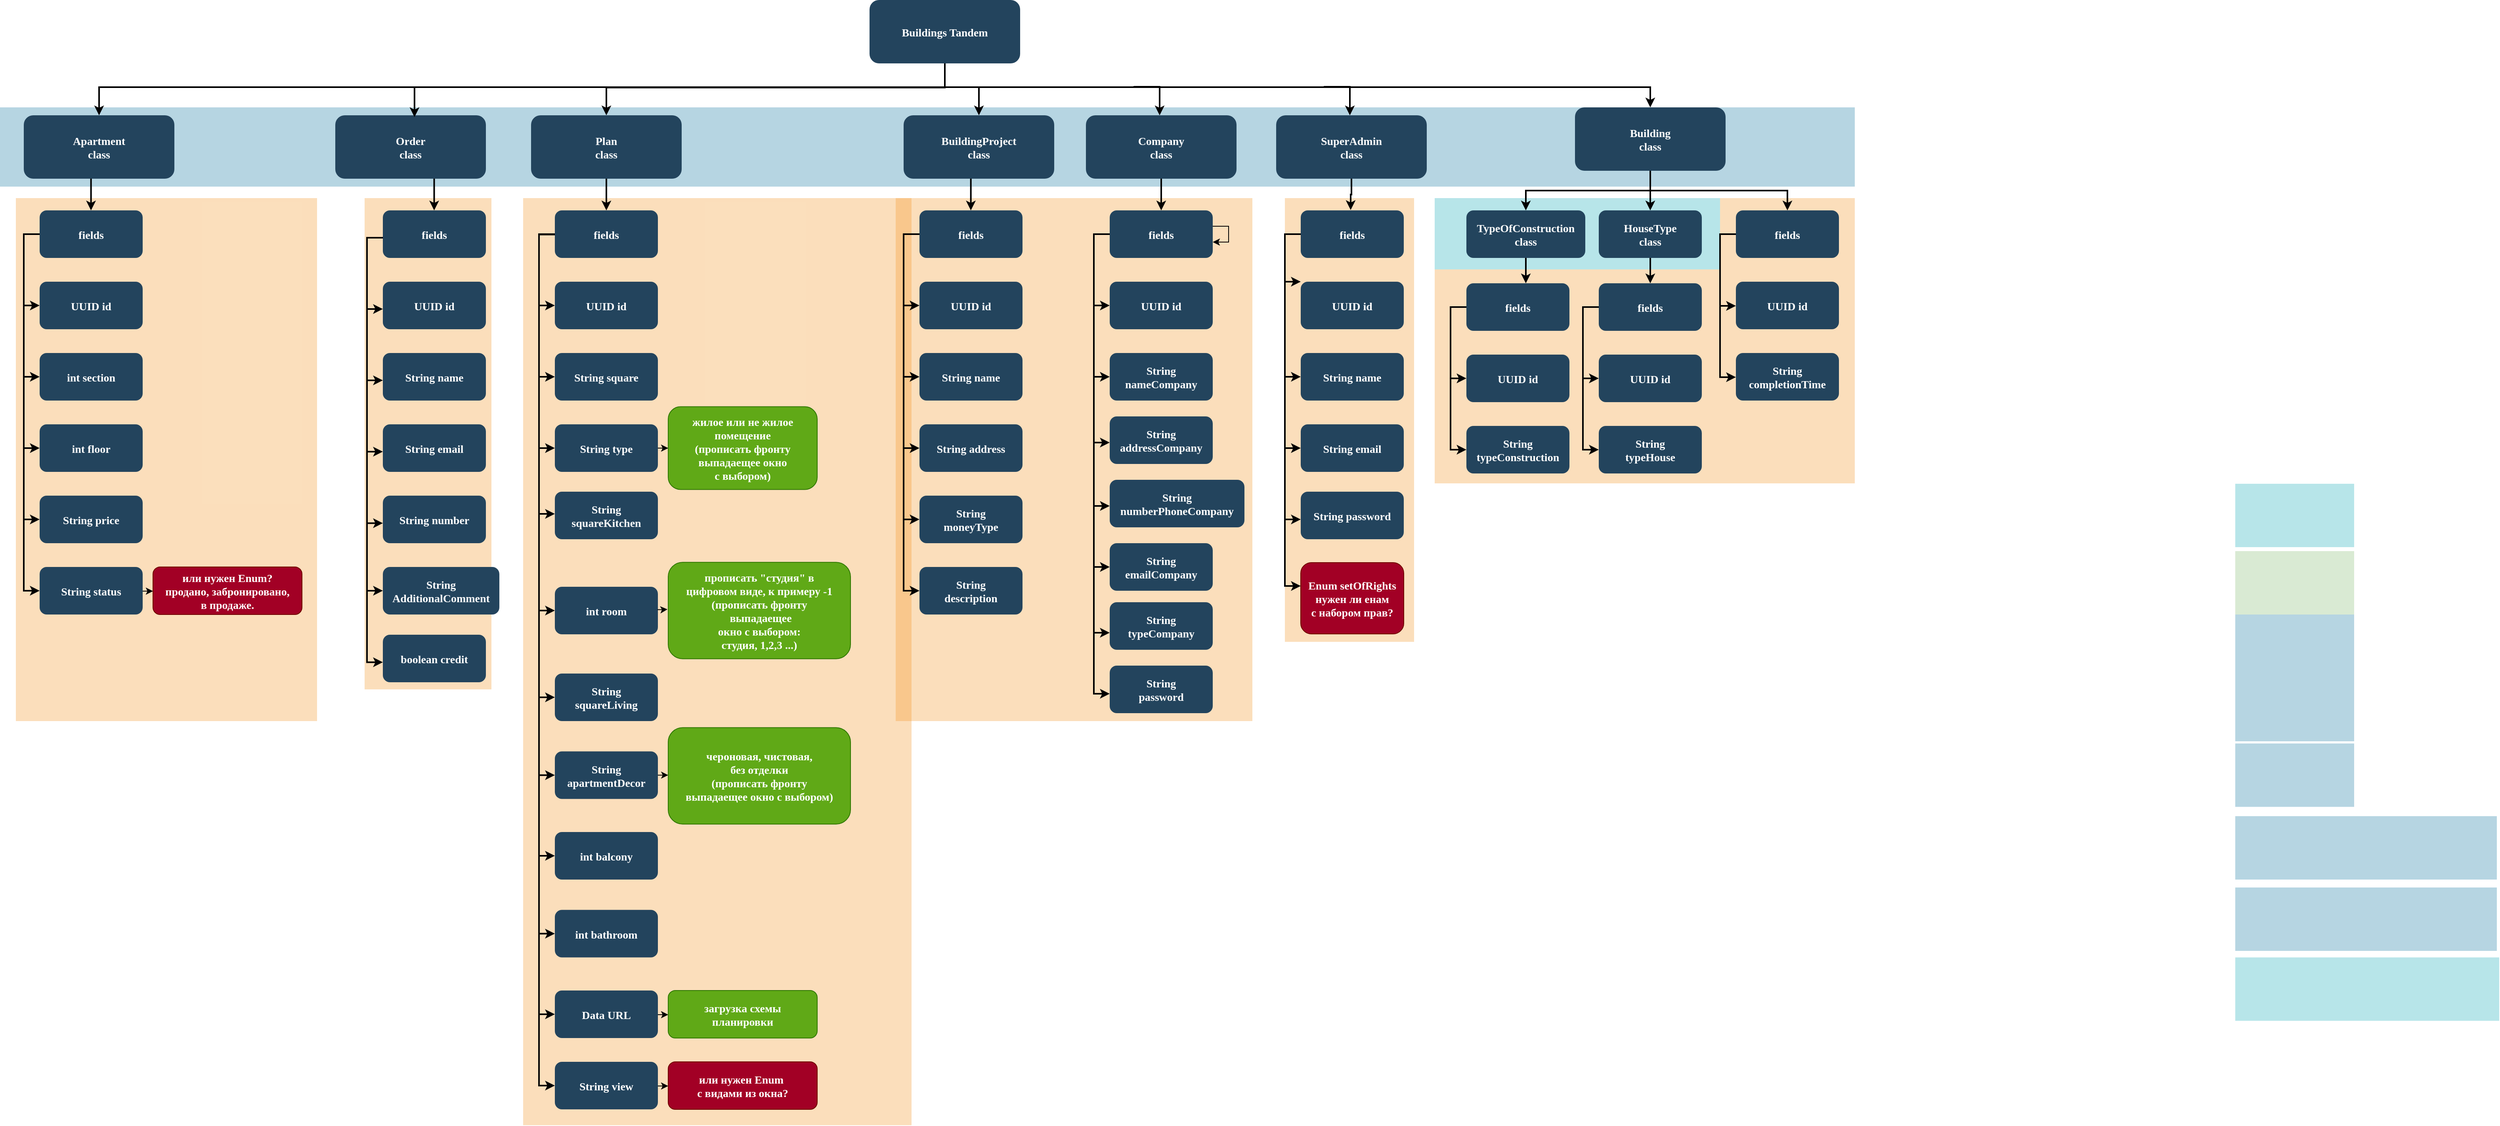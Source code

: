 <mxfile version="20.5.3" type="embed"><diagram name="Page-1" id="2c0d36ab-eaac-3732-788b-9136903baeff"><mxGraphModel dx="1760" dy="1171" grid="1" gridSize="10" guides="1" tooltips="1" connect="1" arrows="1" fold="1" page="0" pageScale="1.5" pageWidth="1169" pageHeight="827" background="none" math="0" shadow="0"><root><mxCell id="0"/><mxCell id="1" parent="0"/><mxCell id="NunpnJ9l62--Nl-iWXcG-184" value="" style="fillColor=#F2931E;strokeColor=none;opacity=30;" parent="1" vertex="1"><mxGeometry x="790" y="440" width="450" height="660" as="geometry"/></mxCell><mxCell id="NunpnJ9l62--Nl-iWXcG-167" value="" style="fillColor=#F2931E;strokeColor=none;opacity=30;" parent="1" vertex="1"><mxGeometry x="1470" y="530" width="530" height="270" as="geometry"/></mxCell><mxCell id="NunpnJ9l62--Nl-iWXcG-151" value="" style="fillColor=#F2931E;strokeColor=none;opacity=30;" parent="1" vertex="1"><mxGeometry x="1830" y="440" width="170" height="90" as="geometry"/></mxCell><mxCell id="NunpnJ9l62--Nl-iWXcG-141" value="" style="fillColor=#F2931E;strokeColor=none;opacity=30;" parent="1" vertex="1"><mxGeometry x="1281" y="440" width="163" height="560" as="geometry"/></mxCell><mxCell id="122" value="" style="fillColor=#10739E;strokeColor=none;opacity=30;" parent="1" vertex="1"><mxGeometry x="-340" y="325.5" width="2340" height="100" as="geometry"/></mxCell><mxCell id="121" value="" style="fillColor=#F2931E;strokeColor=none;opacity=30;" parent="1" vertex="1"><mxGeometry x="320" y="440" width="490" height="1170" as="geometry"/></mxCell><mxCell id="118" value="" style="fillColor=#F2931E;strokeColor=none;opacity=30;" parent="1" vertex="1"><mxGeometry x="120" y="440" width="160" height="620" as="geometry"/></mxCell><mxCell id="116" value="" style="fillColor=#10739E;strokeColor=none;opacity=30;" parent="1" vertex="1"><mxGeometry x="2480" y="965.5" width="150" height="80" as="geometry"/></mxCell><mxCell id="115" value="" style="fillColor=#10739E;strokeColor=none;opacity=30;" parent="1" vertex="1"><mxGeometry x="2480" y="1220" width="330" height="80" as="geometry"/></mxCell><mxCell id="114" value="" style="fillColor=#10739E;strokeColor=none;opacity=30;" parent="1" vertex="1"><mxGeometry x="2480" y="1045.5" width="150" height="80" as="geometry"/></mxCell><mxCell id="113" value="" style="fillColor=#10739E;strokeColor=none;opacity=30;" parent="1" vertex="1"><mxGeometry x="2480" y="1310" width="330.0" height="80" as="geometry"/></mxCell><mxCell id="112" value="" style="fillColor=#10739E;strokeColor=none;opacity=30;" parent="1" vertex="1"><mxGeometry x="2480" y="1128.25" width="150" height="80" as="geometry"/></mxCell><mxCell id="111" value="" style="fillColor=#D9EAD3;strokeColor=none" parent="1" vertex="1"><mxGeometry x="2480" y="885.5" width="150" height="80" as="geometry"/></mxCell><mxCell id="110" value="" style="fillColor=#12AAB5;strokeColor=none;opacity=30;" parent="1" vertex="1"><mxGeometry x="1470" y="440" width="360" height="90" as="geometry"/></mxCell><mxCell id="109" value="" style="fillColor=#12AAB5;strokeColor=none;opacity=30;" parent="1" vertex="1"><mxGeometry x="2480" y="1398.25" width="333" height="80" as="geometry"/></mxCell><mxCell id="108" value="" style="fillColor=#12AAB5;strokeColor=none;opacity=30;" parent="1" vertex="1"><mxGeometry x="2480" y="800.5" width="150" height="80" as="geometry"/></mxCell><mxCell id="4" value="SuperAdmin&#10;class" style="rounded=1;fillColor=#23445D;gradientColor=none;strokeColor=none;fontColor=#FFFFFF;fontStyle=1;fontFamily=Tahoma;fontSize=14" parent="1" vertex="1"><mxGeometry x="1270.0" y="335.5" width="190" height="80" as="geometry"/></mxCell><mxCell id="9" value="" style="edgeStyle=elbowEdgeStyle;elbow=vertical;strokeWidth=2;rounded=0;entryX=0.5;entryY=0;entryDx=0;entryDy=0;" parent="1" target="NunpnJ9l62--Nl-iWXcG-130" edge="1"><mxGeometry x="337" y="215.5" width="100" height="100" as="geometry"><mxPoint x="852" y="261" as="sourcePoint"/><mxPoint x="1575" y="325.5" as="targetPoint"/><Array as="points"><mxPoint x="1140" y="300"/><mxPoint x="860" y="300"/><mxPoint x="1360" y="295.5"/></Array></mxGeometry></mxCell><mxCell id="10" value="Company&#10;class" style="rounded=1;fillColor=#23445D;gradientColor=none;strokeColor=none;fontColor=#FFFFFF;fontStyle=1;fontFamily=Tahoma;fontSize=14" parent="1" vertex="1"><mxGeometry x="1030" y="335.5" width="190" height="80" as="geometry"/></mxCell><mxCell id="12" value="Plan &#10;class" style="rounded=1;fillColor=#23445D;gradientColor=none;strokeColor=none;fontColor=#FFFFFF;fontStyle=1;fontFamily=Tahoma;fontSize=14" parent="1" vertex="1"><mxGeometry x="330.0" y="335.5" width="190" height="80" as="geometry"/></mxCell><mxCell id="13" value="Apartment&#10;class" style="rounded=1;fillColor=#23445D;gradientColor=none;strokeColor=none;fontColor=#FFFFFF;fontStyle=1;fontFamily=Tahoma;fontSize=14" parent="1" vertex="1"><mxGeometry x="-310" y="335.5" width="190" height="80" as="geometry"/></mxCell><mxCell id="16" value="fields" style="rounded=1;fillColor=#23445D;gradientColor=none;strokeColor=none;fontColor=#FFFFFF;fontStyle=1;fontFamily=Tahoma;fontSize=14" parent="1" vertex="1"><mxGeometry x="143" y="455.5" width="130" height="60" as="geometry"/></mxCell><mxCell id="17" value="UUID id" style="rounded=1;fillColor=#23445D;gradientColor=none;strokeColor=none;fontColor=#FFFFFF;fontStyle=1;fontFamily=Tahoma;fontSize=14" parent="1" vertex="1"><mxGeometry x="143" y="545.5" width="130" height="60" as="geometry"/></mxCell><mxCell id="18" value="String name" style="rounded=1;fillColor=#23445D;gradientColor=none;strokeColor=none;fontColor=#FFFFFF;fontStyle=1;fontFamily=Tahoma;fontSize=14" parent="1" vertex="1"><mxGeometry x="143" y="635.5" width="130" height="60" as="geometry"/></mxCell><mxCell id="19" value="String email" style="rounded=1;fillColor=#23445D;gradientColor=none;strokeColor=none;fontColor=#FFFFFF;fontStyle=1;fontFamily=Tahoma;fontSize=14" parent="1" vertex="1"><mxGeometry x="143" y="725.5" width="130" height="60" as="geometry"/></mxCell><mxCell id="20" value="String number" style="rounded=1;fillColor=#23445D;gradientColor=none;strokeColor=none;fontColor=#FFFFFF;fontStyle=1;fontFamily=Tahoma;fontSize=14" parent="1" vertex="1"><mxGeometry x="143" y="815.5" width="130" height="60" as="geometry"/></mxCell><mxCell id="23" value="String &#10;AdditionalComment" style="rounded=1;fillColor=#23445D;gradientColor=none;strokeColor=none;fontColor=#FFFFFF;fontStyle=1;fontFamily=Tahoma;fontSize=14" parent="1" vertex="1"><mxGeometry x="143" y="905.5" width="147" height="60" as="geometry"/></mxCell><mxCell id="25" value="fields" style="rounded=1;fillColor=#23445D;gradientColor=none;strokeColor=none;fontColor=#FFFFFF;fontStyle=1;fontFamily=Tahoma;fontSize=14" parent="1" vertex="1"><mxGeometry x="360" y="455.5" width="130" height="60" as="geometry"/></mxCell><mxCell id="26" value="UUID id" style="rounded=1;fillColor=#23445D;gradientColor=none;strokeColor=none;fontColor=#FFFFFF;fontStyle=1;fontFamily=Tahoma;fontSize=14" parent="1" vertex="1"><mxGeometry x="360" y="545.5" width="130" height="60" as="geometry"/></mxCell><mxCell id="27" value="String square" style="rounded=1;fillColor=#23445D;gradientColor=none;strokeColor=none;fontColor=#FFFFFF;fontStyle=1;fontFamily=Tahoma;fontSize=14" parent="1" vertex="1"><mxGeometry x="360" y="635.5" width="130" height="60" as="geometry"/></mxCell><mxCell id="NunpnJ9l62--Nl-iWXcG-189" value="" style="edgeStyle=orthogonalEdgeStyle;rounded=0;orthogonalLoop=1;jettySize=auto;html=1;entryX=0;entryY=0.5;entryDx=0;entryDy=0;" parent="1" source="28" target="32" edge="1"><mxGeometry relative="1" as="geometry"/></mxCell><mxCell id="28" value="String type" style="rounded=1;fillColor=#23445D;gradientColor=none;strokeColor=none;fontColor=#FFFFFF;fontStyle=1;fontFamily=Tahoma;fontSize=14" parent="1" vertex="1"><mxGeometry x="360" y="725.5" width="130" height="60" as="geometry"/></mxCell><mxCell id="32" value="жилое или не жилое &#10;помещение &#10;(прописать фронту &#10;выпадаещее окно &#10;с выбором)" style="rounded=1;fontStyle=1;fontFamily=Tahoma;fontSize=14;fillColor=#60a917;fontColor=#ffffff;strokeColor=#2D7600;" parent="1" vertex="1"><mxGeometry x="503" y="703.25" width="188" height="104.5" as="geometry"/></mxCell><mxCell id="33" value="fields" style="rounded=1;fillColor=#23445D;gradientColor=none;strokeColor=none;fontColor=#FFFFFF;fontStyle=1;fontFamily=Tahoma;fontSize=14" parent="1" vertex="1"><mxGeometry x="820" y="455.5" width="130" height="60" as="geometry"/></mxCell><mxCell id="34" value="UUID id" style="rounded=1;fillColor=#23445D;gradientColor=none;strokeColor=none;fontColor=#FFFFFF;fontStyle=1;fontFamily=Tahoma;fontSize=14" parent="1" vertex="1"><mxGeometry x="820" y="545.5" width="130" height="60" as="geometry"/></mxCell><mxCell id="35" value="String name" style="rounded=1;fillColor=#23445D;gradientColor=none;strokeColor=none;fontColor=#FFFFFF;fontStyle=1;fontFamily=Tahoma;fontSize=14" parent="1" vertex="1"><mxGeometry x="820" y="635.5" width="130" height="60" as="geometry"/></mxCell><mxCell id="36" value="String address" style="rounded=1;fillColor=#23445D;gradientColor=none;strokeColor=none;fontColor=#FFFFFF;fontStyle=1;fontFamily=Tahoma;fontSize=14" parent="1" vertex="1"><mxGeometry x="820" y="725.5" width="130" height="60" as="geometry"/></mxCell><mxCell id="37" value="String&#10;moneyType" style="rounded=1;fillColor=#23445D;gradientColor=none;strokeColor=none;fontColor=#FFFFFF;fontStyle=1;fontFamily=Tahoma;fontSize=14" parent="1" vertex="1"><mxGeometry x="820" y="815.5" width="130" height="60" as="geometry"/></mxCell><mxCell id="38" value="String &#10;description" style="rounded=1;fillColor=#23445D;gradientColor=none;strokeColor=none;fontColor=#FFFFFF;fontStyle=1;fontFamily=Tahoma;fontSize=14" parent="1" vertex="1"><mxGeometry x="820" y="905.5" width="130" height="60" as="geometry"/></mxCell><mxCell id="41" value="fields" style="rounded=1;fillColor=#23445D;gradientColor=none;strokeColor=none;fontColor=#FFFFFF;fontStyle=1;fontFamily=Tahoma;fontSize=14" parent="1" vertex="1"><mxGeometry x="1060" y="455.5" width="130" height="60" as="geometry"/></mxCell><mxCell id="42" value="UUID id" style="rounded=1;fillColor=#23445D;gradientColor=none;strokeColor=none;fontColor=#FFFFFF;fontStyle=1;fontFamily=Tahoma;fontSize=14" parent="1" vertex="1"><mxGeometry x="1060" y="545.5" width="130" height="60" as="geometry"/></mxCell><mxCell id="43" value="String &#10;nameCompany" style="rounded=1;fillColor=#23445D;gradientColor=none;strokeColor=none;fontColor=#FFFFFF;fontStyle=1;fontFamily=Tahoma;fontSize=14" parent="1" vertex="1"><mxGeometry x="1060" y="635.5" width="130" height="60" as="geometry"/></mxCell><mxCell id="44" value="fields" style="rounded=1;fillColor=#23445D;gradientColor=none;strokeColor=none;fontColor=#FFFFFF;fontStyle=1;fontFamily=Tahoma;fontSize=14" parent="1" vertex="1"><mxGeometry x="1301" y="455.5" width="130" height="60" as="geometry"/></mxCell><mxCell id="45" value="UUID id" style="rounded=1;fillColor=#23445D;gradientColor=none;strokeColor=none;fontColor=#FFFFFF;fontStyle=1;fontFamily=Tahoma;fontSize=14" parent="1" vertex="1"><mxGeometry x="1301" y="545.5" width="130" height="60" as="geometry"/></mxCell><mxCell id="46" value="String name" style="rounded=1;fillColor=#23445D;gradientColor=none;strokeColor=none;fontColor=#FFFFFF;fontStyle=1;fontFamily=Tahoma;fontSize=14" parent="1" vertex="1"><mxGeometry x="1301" y="635.5" width="130" height="60" as="geometry"/></mxCell><mxCell id="47" value="String email" style="rounded=1;fillColor=#23445D;gradientColor=none;strokeColor=none;fontColor=#FFFFFF;fontStyle=1;fontFamily=Tahoma;fontSize=14" parent="1" vertex="1"><mxGeometry x="1301" y="725.5" width="130" height="60" as="geometry"/></mxCell><mxCell id="52" value="HouseType&#10;class" style="rounded=1;fillColor=#23445D;gradientColor=none;strokeColor=none;fontColor=#FFFFFF;fontStyle=1;fontFamily=Tahoma;fontSize=14" parent="1" vertex="1"><mxGeometry x="1677" y="455.5" width="130" height="60" as="geometry"/></mxCell><mxCell id="53" value="UUID id" style="rounded=1;fillColor=#23445D;gradientColor=none;strokeColor=none;fontColor=#FFFFFF;fontStyle=1;fontFamily=Tahoma;fontSize=14" parent="1" vertex="1"><mxGeometry x="1850" y="545.5" width="130" height="60" as="geometry"/></mxCell><mxCell id="54" value="String &#10;completionTime" style="rounded=1;fillColor=#23445D;gradientColor=none;strokeColor=none;fontColor=#FFFFFF;fontStyle=1;fontFamily=Tahoma;fontSize=14" parent="1" vertex="1"><mxGeometry x="1850" y="635.5" width="130" height="60" as="geometry"/></mxCell><mxCell id="59" value="" style="edgeStyle=elbowEdgeStyle;elbow=vertical;strokeWidth=2;rounded=0" parent="1" target="12" edge="1"><mxGeometry x="347" y="225.5" width="100" height="100" as="geometry"><mxPoint x="852" y="265.5" as="sourcePoint"/><mxPoint x="1467.0" y="345.5" as="targetPoint"/></mxGeometry></mxCell><mxCell id="61" value="" style="edgeStyle=elbowEdgeStyle;elbow=vertical;strokeWidth=2;rounded=0" parent="1" target="13" edge="1"><mxGeometry x="-23" y="135.5" width="100" height="100" as="geometry"><mxPoint x="852" y="265.5" as="sourcePoint"/><mxPoint x="77" y="135.5" as="targetPoint"/><Array as="points"><mxPoint x="850" y="300"/></Array></mxGeometry></mxCell><mxCell id="70" value="" style="edgeStyle=elbowEdgeStyle;elbow=horizontal;strokeWidth=2;rounded=0" parent="1" source="25" target="26" edge="1"><mxGeometry x="-23" y="135.5" width="100" height="100" as="geometry"><mxPoint x="-80" y="235.5" as="sourcePoint"/><mxPoint x="20" y="135.5" as="targetPoint"/><Array as="points"><mxPoint x="340" y="535.5"/></Array></mxGeometry></mxCell><mxCell id="71" value="" style="edgeStyle=elbowEdgeStyle;elbow=horizontal;strokeWidth=2;rounded=0" parent="1" source="25" target="27" edge="1"><mxGeometry x="-23" y="135.5" width="100" height="100" as="geometry"><mxPoint x="-80" y="235.5" as="sourcePoint"/><mxPoint x="20" y="135.5" as="targetPoint"/><Array as="points"><mxPoint x="340" y="575.5"/></Array></mxGeometry></mxCell><mxCell id="72" value="" style="edgeStyle=elbowEdgeStyle;elbow=horizontal;strokeWidth=2;rounded=0" parent="1" target="28" edge="1"><mxGeometry x="-23" y="135.5" width="100" height="100" as="geometry"><mxPoint x="360" y="486" as="sourcePoint"/><mxPoint x="20" y="135.5" as="targetPoint"/><Array as="points"><mxPoint x="340" y="615.5"/></Array></mxGeometry></mxCell><mxCell id="76" value="" style="edgeStyle=elbowEdgeStyle;elbow=horizontal;strokeWidth=2;rounded=0" parent="1" source="33" target="34" edge="1"><mxGeometry x="-23" y="135.5" width="100" height="100" as="geometry"><mxPoint x="30" y="235.5" as="sourcePoint"/><mxPoint x="130" y="135.5" as="targetPoint"/><Array as="points"><mxPoint x="800" y="535.5"/></Array></mxGeometry></mxCell><mxCell id="77" value="" style="edgeStyle=elbowEdgeStyle;elbow=horizontal;strokeWidth=2;rounded=0" parent="1" source="33" target="35" edge="1"><mxGeometry x="-23" y="135.5" width="100" height="100" as="geometry"><mxPoint x="30" y="235.5" as="sourcePoint"/><mxPoint x="130" y="135.5" as="targetPoint"/><Array as="points"><mxPoint x="800" y="575.5"/></Array></mxGeometry></mxCell><mxCell id="78" value="" style="edgeStyle=elbowEdgeStyle;elbow=horizontal;strokeWidth=2;rounded=0" parent="1" source="33" target="36" edge="1"><mxGeometry x="-23" y="135.5" width="100" height="100" as="geometry"><mxPoint x="30" y="235.5" as="sourcePoint"/><mxPoint x="130" y="135.5" as="targetPoint"/><Array as="points"><mxPoint x="800" y="625.5"/></Array></mxGeometry></mxCell><mxCell id="79" value="" style="edgeStyle=elbowEdgeStyle;elbow=horizontal;strokeWidth=2;rounded=0" parent="1" source="33" target="37" edge="1"><mxGeometry x="-23" y="135.5" width="100" height="100" as="geometry"><mxPoint x="30" y="235.5" as="sourcePoint"/><mxPoint x="130" y="135.5" as="targetPoint"/><Array as="points"><mxPoint x="800" y="665.5"/></Array></mxGeometry></mxCell><mxCell id="80" value="" style="edgeStyle=elbowEdgeStyle;elbow=horizontal;strokeWidth=2;rounded=0" parent="1" source="33" target="38" edge="1"><mxGeometry x="-23" y="135.5" width="100" height="100" as="geometry"><mxPoint x="30" y="235.5" as="sourcePoint"/><mxPoint x="130" y="135.5" as="targetPoint"/><Array as="points"><mxPoint x="800" y="705.5"/></Array></mxGeometry></mxCell><mxCell id="82" value="" style="edgeStyle=elbowEdgeStyle;elbow=horizontal;strokeWidth=2;rounded=0" parent="1" source="41" target="42" edge="1"><mxGeometry x="-23" y="135.5" width="100" height="100" as="geometry"><mxPoint x="60" y="235.5" as="sourcePoint"/><mxPoint x="160" y="135.5" as="targetPoint"/><Array as="points"><mxPoint x="1040" y="535.5"/></Array></mxGeometry></mxCell><mxCell id="83" value="" style="edgeStyle=elbowEdgeStyle;elbow=horizontal;strokeWidth=2;rounded=0" parent="1" source="41" target="43" edge="1"><mxGeometry x="-23" y="135.5" width="100" height="100" as="geometry"><mxPoint x="60" y="235.5" as="sourcePoint"/><mxPoint x="160" y="135.5" as="targetPoint"/><Array as="points"><mxPoint x="1040" y="585.5"/></Array></mxGeometry></mxCell><mxCell id="84" value="" style="edgeStyle=elbowEdgeStyle;elbow=horizontal;strokeWidth=2;rounded=0" parent="1" source="44" target="45" edge="1"><mxGeometry x="-23" y="135.5" width="100" height="100" as="geometry"><mxPoint x="61" y="235.5" as="sourcePoint"/><mxPoint x="161" y="135.5" as="targetPoint"/><Array as="points"><mxPoint x="1281" y="545.5"/></Array></mxGeometry></mxCell><mxCell id="85" value="" style="edgeStyle=elbowEdgeStyle;elbow=horizontal;strokeWidth=2;rounded=0" parent="1" source="44" target="46" edge="1"><mxGeometry x="-23" y="135.5" width="100" height="100" as="geometry"><mxPoint x="61" y="235.5" as="sourcePoint"/><mxPoint x="161" y="135.5" as="targetPoint"/><Array as="points"><mxPoint x="1281" y="575.5"/></Array></mxGeometry></mxCell><mxCell id="86" value="" style="edgeStyle=elbowEdgeStyle;elbow=horizontal;strokeWidth=2;rounded=0" parent="1" source="44" target="47" edge="1"><mxGeometry x="-23" y="135.5" width="100" height="100" as="geometry"><mxPoint x="61" y="235.5" as="sourcePoint"/><mxPoint x="161" y="135.5" as="targetPoint"/><Array as="points"><mxPoint x="1281" y="625.5"/></Array></mxGeometry></mxCell><mxCell id="90" value="" style="edgeStyle=elbowEdgeStyle;elbow=horizontal;strokeWidth=2;rounded=0" parent="1" edge="1"><mxGeometry x="-23" y="135.5" width="100" height="100" as="geometry"><mxPoint x="1850" y="485.5" as="sourcePoint"/><mxPoint x="1850" y="576" as="targetPoint"/><Array as="points"><mxPoint x="1830" y="535.5"/></Array></mxGeometry></mxCell><mxCell id="91" value="" style="edgeStyle=elbowEdgeStyle;elbow=horizontal;strokeWidth=2;rounded=0" parent="1" edge="1"><mxGeometry x="-23" y="135.5" width="100" height="100" as="geometry"><mxPoint x="1850" y="485.5" as="sourcePoint"/><mxPoint x="1850" y="666" as="targetPoint"/><Array as="points"><mxPoint x="1830" y="575.5"/></Array></mxGeometry></mxCell><mxCell id="100" value="" style="edgeStyle=elbowEdgeStyle;elbow=vertical;strokeWidth=2;rounded=0" parent="1" source="12" target="25" edge="1"><mxGeometry x="-23" y="135.5" width="100" height="100" as="geometry"><mxPoint x="-23" y="235.5" as="sourcePoint"/><mxPoint x="77" y="135.5" as="targetPoint"/></mxGeometry></mxCell><mxCell id="103" value="" style="edgeStyle=elbowEdgeStyle;elbow=vertical;strokeWidth=2;rounded=0;exitX=0.5;exitY=1;exitDx=0;exitDy=0;" parent="1" source="10" target="41" edge="1"><mxGeometry x="-23" y="135.5" width="100" height="100" as="geometry"><mxPoint x="1208" y="415.5" as="sourcePoint"/><mxPoint x="160" y="135.5" as="targetPoint"/></mxGeometry></mxCell><mxCell id="105" value="" style="edgeStyle=elbowEdgeStyle;elbow=vertical;strokeWidth=2;rounded=0;exitX=0.5;exitY=1;exitDx=0;exitDy=0;" parent="1" source="4" edge="1"><mxGeometry x="-23" y="135.5" width="100" height="100" as="geometry"><mxPoint x="1361" y="415.5" as="sourcePoint"/><mxPoint x="1364.0" y="455.0" as="targetPoint"/></mxGeometry></mxCell><mxCell id="NunpnJ9l62--Nl-iWXcG-123" value="Order&#10;class" style="rounded=1;fillColor=#23445D;gradientColor=none;strokeColor=none;fontColor=#FFFFFF;fontStyle=1;fontFamily=Tahoma;fontSize=14" parent="1" vertex="1"><mxGeometry x="83" y="335.5" width="190" height="80" as="geometry"/></mxCell><mxCell id="NunpnJ9l62--Nl-iWXcG-127" value="BuildingProject&#10;class" style="rounded=1;fillColor=#23445D;gradientColor=none;strokeColor=none;fontColor=#FFFFFF;fontStyle=1;fontFamily=Tahoma;fontSize=14" parent="1" vertex="1"><mxGeometry x="800.0" y="335.5" width="190" height="80" as="geometry"/></mxCell><mxCell id="NunpnJ9l62--Nl-iWXcG-128" value="Buildings Tandem" style="rounded=1;fillColor=#23445D;gradientColor=none;strokeColor=none;fontColor=#FFFFFF;fontStyle=1;fontFamily=Tahoma;fontSize=14" parent="1" vertex="1"><mxGeometry x="757.0" y="190" width="190" height="80" as="geometry"/></mxCell><mxCell id="NunpnJ9l62--Nl-iWXcG-130" value="Building&#10;class" style="rounded=1;fillColor=#23445D;gradientColor=none;strokeColor=none;fontColor=#FFFFFF;fontStyle=1;fontFamily=Tahoma;fontSize=14" parent="1" vertex="1"><mxGeometry x="1647.0" y="325.5" width="190" height="80" as="geometry"/></mxCell><mxCell id="NunpnJ9l62--Nl-iWXcG-136" value="" style="edgeStyle=elbowEdgeStyle;elbow=vertical;strokeWidth=2;rounded=0;entryX=0.526;entryY=0.028;entryDx=0;entryDy=0;entryPerimeter=0;" parent="1" target="NunpnJ9l62--Nl-iWXcG-123" edge="1"><mxGeometry x="347" y="225.5" width="100" height="100" as="geometry"><mxPoint x="630" y="300" as="sourcePoint"/><mxPoint x="440" y="330" as="targetPoint"/><Array as="points"><mxPoint x="540" y="300"/></Array></mxGeometry></mxCell><mxCell id="NunpnJ9l62--Nl-iWXcG-137" value="" style="edgeStyle=elbowEdgeStyle;elbow=vertical;strokeWidth=2;rounded=0;entryX=0.5;entryY=0;entryDx=0;entryDy=0;" parent="1" target="NunpnJ9l62--Nl-iWXcG-127" edge="1"><mxGeometry x="347" y="225.5" width="100" height="100" as="geometry"><mxPoint x="862" y="300" as="sourcePoint"/><mxPoint x="672" y="346" as="targetPoint"/><Array as="points"><mxPoint x="880" y="300"/></Array></mxGeometry></mxCell><mxCell id="NunpnJ9l62--Nl-iWXcG-138" value="" style="edgeStyle=elbowEdgeStyle;elbow=vertical;strokeWidth=2;rounded=0;entryX=0.5;entryY=0;entryDx=0;entryDy=0;" parent="1" edge="1"><mxGeometry x="347" y="225.5" width="100" height="100" as="geometry"><mxPoint x="1090" y="299.5" as="sourcePoint"/><mxPoint x="1123" y="335.5" as="targetPoint"/><Array as="points"><mxPoint x="1108" y="299.5"/></Array></mxGeometry></mxCell><mxCell id="NunpnJ9l62--Nl-iWXcG-139" value="" style="edgeStyle=elbowEdgeStyle;elbow=vertical;strokeWidth=2;rounded=0;entryX=0.5;entryY=0;entryDx=0;entryDy=0;" parent="1" edge="1"><mxGeometry x="347" y="225.5" width="100" height="100" as="geometry"><mxPoint x="1330" y="299.5" as="sourcePoint"/><mxPoint x="1363" y="335.5" as="targetPoint"/><Array as="points"><mxPoint x="1368" y="299.5"/></Array></mxGeometry></mxCell><mxCell id="NunpnJ9l62--Nl-iWXcG-143" value="String password" style="rounded=1;fillColor=#23445D;gradientColor=none;strokeColor=none;fontColor=#FFFFFF;fontStyle=1;fontFamily=Tahoma;fontSize=14" parent="1" vertex="1"><mxGeometry x="1301" y="810.5" width="130" height="60" as="geometry"/></mxCell><mxCell id="NunpnJ9l62--Nl-iWXcG-144" value="Enum setOfRights&#10;нужен ли енам &#10;с набором прав?" style="rounded=1;fillColor=#a20025;strokeColor=#6F0000;fontStyle=1;fontFamily=Tahoma;fontSize=14;fontColor=#ffffff;" parent="1" vertex="1"><mxGeometry x="1301" y="900" width="130" height="90" as="geometry"/></mxCell><mxCell id="NunpnJ9l62--Nl-iWXcG-146" value="" style="edgeStyle=elbowEdgeStyle;elbow=horizontal;strokeWidth=2;rounded=0;exitX=0;exitY=0.197;exitDx=0;exitDy=0;exitPerimeter=0;" parent="1" source="NunpnJ9l62--Nl-iWXcG-141" edge="1"><mxGeometry x="-23" y="135.5" width="100" height="100" as="geometry"><mxPoint x="1281" y="760" as="sourcePoint"/><mxPoint x="1301" y="845.5" as="targetPoint"/><Array as="points"><mxPoint x="1281" y="715"/></Array></mxGeometry></mxCell><mxCell id="NunpnJ9l62--Nl-iWXcG-148" value="" style="edgeStyle=elbowEdgeStyle;elbow=horizontal;strokeWidth=2;rounded=0;exitX=0;exitY=0.197;exitDx=0;exitDy=0;exitPerimeter=0;" parent="1" edge="1"><mxGeometry x="-23" y="135.5" width="100" height="100" as="geometry"><mxPoint x="1281" y="840" as="sourcePoint"/><mxPoint x="1301" y="929.5" as="targetPoint"/><Array as="points"><mxPoint x="1281" y="799"/></Array></mxGeometry></mxCell><mxCell id="NunpnJ9l62--Nl-iWXcG-149" value="TypeOfConstruction&#10;class" style="rounded=1;fillColor=#23445D;gradientColor=none;strokeColor=none;fontColor=#FFFFFF;fontStyle=1;fontFamily=Tahoma;fontSize=14" parent="1" vertex="1"><mxGeometry x="1510" y="455.5" width="150" height="60" as="geometry"/></mxCell><mxCell id="NunpnJ9l62--Nl-iWXcG-150" value="fields" style="rounded=1;fillColor=#23445D;gradientColor=none;strokeColor=none;fontColor=#FFFFFF;fontStyle=1;fontFamily=Tahoma;fontSize=14" parent="1" vertex="1"><mxGeometry x="1850" y="455.5" width="130" height="60" as="geometry"/></mxCell><mxCell id="NunpnJ9l62--Nl-iWXcG-152" value="" style="edgeStyle=elbowEdgeStyle;elbow=vertical;strokeWidth=2;rounded=0;exitX=0.5;exitY=1;exitDx=0;exitDy=0;entryX=0.5;entryY=0;entryDx=0;entryDy=0;" parent="1" source="NunpnJ9l62--Nl-iWXcG-130" target="NunpnJ9l62--Nl-iWXcG-150" edge="1"><mxGeometry x="-23" y="135.5" width="100" height="100" as="geometry"><mxPoint x="1770" y="400" as="sourcePoint"/><mxPoint x="1800" y="455.5" as="targetPoint"/></mxGeometry></mxCell><mxCell id="NunpnJ9l62--Nl-iWXcG-153" value="" style="edgeStyle=elbowEdgeStyle;elbow=vertical;strokeWidth=2;rounded=0;exitX=0.5;exitY=1;exitDx=0;exitDy=0;entryX=0.5;entryY=0;entryDx=0;entryDy=0;" parent="1" source="NunpnJ9l62--Nl-iWXcG-130" target="NunpnJ9l62--Nl-iWXcG-149" edge="1"><mxGeometry x="-23" y="135.5" width="100" height="100" as="geometry"><mxPoint x="1563" y="415.5" as="sourcePoint"/><mxPoint x="1480" y="455.5" as="targetPoint"/></mxGeometry></mxCell><mxCell id="NunpnJ9l62--Nl-iWXcG-154" value="" style="edgeStyle=elbowEdgeStyle;elbow=vertical;strokeWidth=2;rounded=0;exitX=0.5;exitY=1;exitDx=0;exitDy=0;entryX=0.5;entryY=0;entryDx=0;entryDy=0;" parent="1" source="NunpnJ9l62--Nl-iWXcG-130" target="52" edge="1"><mxGeometry x="-23" y="135.5" width="100" height="100" as="geometry"><mxPoint x="1707" y="415.5" as="sourcePoint"/><mxPoint x="1624" y="455.5" as="targetPoint"/></mxGeometry></mxCell><mxCell id="NunpnJ9l62--Nl-iWXcG-155" value="UUID id" style="rounded=1;fillColor=#23445D;gradientColor=none;strokeColor=none;fontColor=#FFFFFF;fontStyle=1;fontFamily=Tahoma;fontSize=14" parent="1" vertex="1"><mxGeometry x="1510" y="637.5" width="130" height="60" as="geometry"/></mxCell><mxCell id="NunpnJ9l62--Nl-iWXcG-156" value="String &#10;typeConstruction" style="rounded=1;fillColor=#23445D;gradientColor=none;strokeColor=none;fontColor=#FFFFFF;fontStyle=1;fontFamily=Tahoma;fontSize=14" parent="1" vertex="1"><mxGeometry x="1510" y="727.5" width="130" height="60" as="geometry"/></mxCell><mxCell id="NunpnJ9l62--Nl-iWXcG-157" value="" style="edgeStyle=elbowEdgeStyle;elbow=horizontal;strokeWidth=2;rounded=0;entryX=0;entryY=0.5;entryDx=0;entryDy=0;exitX=0;exitY=0.5;exitDx=0;exitDy=0;" parent="1" source="NunpnJ9l62--Nl-iWXcG-158" target="NunpnJ9l62--Nl-iWXcG-156" edge="1"><mxGeometry x="-23" y="135.5" width="100" height="100" as="geometry"><mxPoint x="1510" y="577.5" as="sourcePoint"/><mxPoint x="1510" y="1118" as="targetPoint"/><Array as="points"><mxPoint x="1490" y="857.5"/></Array></mxGeometry></mxCell><mxCell id="NunpnJ9l62--Nl-iWXcG-158" value="fields" style="rounded=1;fillColor=#23445D;gradientColor=none;strokeColor=none;fontColor=#FFFFFF;fontStyle=1;fontFamily=Tahoma;fontSize=14" parent="1" vertex="1"><mxGeometry x="1510" y="547.5" width="130" height="60" as="geometry"/></mxCell><mxCell id="NunpnJ9l62--Nl-iWXcG-159" value="UUID id" style="rounded=1;fillColor=#23445D;gradientColor=none;strokeColor=none;fontColor=#FFFFFF;fontStyle=1;fontFamily=Tahoma;fontSize=14" parent="1" vertex="1"><mxGeometry x="1677" y="637.5" width="130" height="60" as="geometry"/></mxCell><mxCell id="NunpnJ9l62--Nl-iWXcG-160" value="String &#10;typeHouse" style="rounded=1;fillColor=#23445D;gradientColor=none;strokeColor=none;fontColor=#FFFFFF;fontStyle=1;fontFamily=Tahoma;fontSize=14" parent="1" vertex="1"><mxGeometry x="1677" y="727.5" width="130" height="60" as="geometry"/></mxCell><mxCell id="NunpnJ9l62--Nl-iWXcG-162" value="fields" style="rounded=1;fillColor=#23445D;gradientColor=none;strokeColor=none;fontColor=#FFFFFF;fontStyle=1;fontFamily=Tahoma;fontSize=14" parent="1" vertex="1"><mxGeometry x="1677" y="547.5" width="130" height="60" as="geometry"/></mxCell><mxCell id="NunpnJ9l62--Nl-iWXcG-164" value="" style="edgeStyle=elbowEdgeStyle;elbow=horizontal;strokeWidth=2;rounded=0;entryX=0;entryY=0.5;entryDx=0;entryDy=0;exitX=0;exitY=0.5;exitDx=0;exitDy=0;" parent="1" source="NunpnJ9l62--Nl-iWXcG-158" target="NunpnJ9l62--Nl-iWXcG-155" edge="1"><mxGeometry x="-23" y="135.5" width="100" height="100" as="geometry"><mxPoint x="1510" y="575.25" as="sourcePoint"/><mxPoint x="1500" y="665.75" as="targetPoint"/><Array as="points"><mxPoint x="1490" y="620"/></Array></mxGeometry></mxCell><mxCell id="NunpnJ9l62--Nl-iWXcG-165" value="" style="edgeStyle=elbowEdgeStyle;elbow=horizontal;strokeWidth=2;rounded=0;entryX=0;entryY=0.5;entryDx=0;entryDy=0;exitX=0;exitY=0.5;exitDx=0;exitDy=0;" parent="1" edge="1"><mxGeometry x="-23" y="135.5" width="100" height="100" as="geometry"><mxPoint x="1677" y="577.5" as="sourcePoint"/><mxPoint x="1677" y="757.5" as="targetPoint"/><Array as="points"><mxPoint x="1657" y="857"/></Array></mxGeometry></mxCell><mxCell id="NunpnJ9l62--Nl-iWXcG-166" value="" style="edgeStyle=elbowEdgeStyle;elbow=horizontal;strokeWidth=2;rounded=0;entryX=0;entryY=0.5;entryDx=0;entryDy=0;exitX=0;exitY=0.5;exitDx=0;exitDy=0;" parent="1" target="NunpnJ9l62--Nl-iWXcG-159" edge="1"><mxGeometry x="-23" y="135.5" width="100" height="100" as="geometry"><mxPoint x="1677" y="577.5" as="sourcePoint"/><mxPoint x="1677" y="667.5" as="targetPoint"/><Array as="points"><mxPoint x="1657" y="619.5"/></Array></mxGeometry></mxCell><mxCell id="NunpnJ9l62--Nl-iWXcG-168" value="" style="edgeStyle=elbowEdgeStyle;elbow=horizontal;strokeWidth=2;rounded=0;exitX=0.5;exitY=1;exitDx=0;exitDy=0;" parent="1" source="NunpnJ9l62--Nl-iWXcG-149" edge="1"><mxGeometry x="-23" y="135.5" width="100" height="100" as="geometry"><mxPoint x="1585" y="520" as="sourcePoint"/><mxPoint x="1584.68" y="547.5" as="targetPoint"/><Array as="points"/></mxGeometry></mxCell><mxCell id="NunpnJ9l62--Nl-iWXcG-169" value="" style="edgeStyle=elbowEdgeStyle;elbow=horizontal;strokeWidth=2;rounded=0;exitX=0.5;exitY=1;exitDx=0;exitDy=0;entryX=0.5;entryY=0;entryDx=0;entryDy=0;" parent="1" source="52" target="NunpnJ9l62--Nl-iWXcG-162" edge="1"><mxGeometry x="-23" y="135.5" width="100" height="100" as="geometry"><mxPoint x="1742.06" y="516" as="sourcePoint"/><mxPoint x="1741.74" y="547.5" as="targetPoint"/><Array as="points"/></mxGeometry></mxCell><mxCell id="NunpnJ9l62--Nl-iWXcG-173" value="String &#10;addressCompany" style="rounded=1;fillColor=#23445D;gradientColor=none;strokeColor=none;fontColor=#FFFFFF;fontStyle=1;fontFamily=Tahoma;fontSize=14" parent="1" vertex="1"><mxGeometry x="1060" y="715.5" width="130" height="60" as="geometry"/></mxCell><mxCell id="NunpnJ9l62--Nl-iWXcG-174" value="String &#10;emailCompany" style="rounded=1;fillColor=#23445D;gradientColor=none;strokeColor=none;fontColor=#FFFFFF;fontStyle=1;fontFamily=Tahoma;fontSize=14" parent="1" vertex="1"><mxGeometry x="1060" y="875.5" width="130" height="60" as="geometry"/></mxCell><mxCell id="NunpnJ9l62--Nl-iWXcG-175" value="String &#10;typeCompany" style="rounded=1;fillColor=#23445D;gradientColor=none;strokeColor=none;fontColor=#FFFFFF;fontStyle=1;fontFamily=Tahoma;fontSize=14" parent="1" vertex="1"><mxGeometry x="1060" y="950" width="130" height="60" as="geometry"/></mxCell><mxCell id="NunpnJ9l62--Nl-iWXcG-176" value="String &#10;password" style="rounded=1;fillColor=#23445D;gradientColor=none;strokeColor=none;fontColor=#FFFFFF;fontStyle=1;fontFamily=Tahoma;fontSize=14" parent="1" vertex="1"><mxGeometry x="1060" y="1030" width="130" height="60" as="geometry"/></mxCell><mxCell id="NunpnJ9l62--Nl-iWXcG-177" value="String &#10;numberPhoneCompany" style="rounded=1;fillColor=#23445D;gradientColor=none;strokeColor=none;fontColor=#FFFFFF;fontStyle=1;fontFamily=Tahoma;fontSize=14" parent="1" vertex="1"><mxGeometry x="1060" y="795.5" width="170" height="60" as="geometry"/></mxCell><mxCell id="NunpnJ9l62--Nl-iWXcG-179" value="" style="edgeStyle=elbowEdgeStyle;elbow=horizontal;strokeWidth=2;rounded=0" parent="1" edge="1"><mxGeometry x="-23" y="135.5" width="100" height="100" as="geometry"><mxPoint x="1040" y="660" as="sourcePoint"/><mxPoint x="1060" y="748.5" as="targetPoint"/><Array as="points"><mxPoint x="1040" y="709"/></Array></mxGeometry></mxCell><mxCell id="NunpnJ9l62--Nl-iWXcG-180" value="" style="edgeStyle=elbowEdgeStyle;elbow=horizontal;strokeWidth=2;rounded=0" parent="1" edge="1"><mxGeometry x="-23" y="135.5" width="100" height="100" as="geometry"><mxPoint x="1040" y="740" as="sourcePoint"/><mxPoint x="1060" y="828.5" as="targetPoint"/><Array as="points"><mxPoint x="1040" y="789"/></Array></mxGeometry></mxCell><mxCell id="NunpnJ9l62--Nl-iWXcG-181" value="" style="edgeStyle=elbowEdgeStyle;elbow=horizontal;strokeWidth=2;rounded=0" parent="1" edge="1"><mxGeometry x="-23" y="135.5" width="100" height="100" as="geometry"><mxPoint x="1040" y="817" as="sourcePoint"/><mxPoint x="1060" y="905.5" as="targetPoint"/><Array as="points"><mxPoint x="1040" y="866"/></Array></mxGeometry></mxCell><mxCell id="NunpnJ9l62--Nl-iWXcG-182" value="" style="edgeStyle=elbowEdgeStyle;elbow=horizontal;strokeWidth=2;rounded=0" parent="1" edge="1"><mxGeometry x="-23" y="135.5" width="100" height="100" as="geometry"><mxPoint x="1040" y="900" as="sourcePoint"/><mxPoint x="1060" y="988.5" as="targetPoint"/><Array as="points"><mxPoint x="1040" y="949"/></Array></mxGeometry></mxCell><mxCell id="NunpnJ9l62--Nl-iWXcG-183" value="" style="edgeStyle=elbowEdgeStyle;elbow=horizontal;strokeWidth=2;rounded=0" parent="1" edge="1"><mxGeometry x="-23" y="135.5" width="100" height="100" as="geometry"><mxPoint x="1040" y="977" as="sourcePoint"/><mxPoint x="1060" y="1065.5" as="targetPoint"/><Array as="points"><mxPoint x="1040" y="1026"/></Array></mxGeometry></mxCell><mxCell id="NunpnJ9l62--Nl-iWXcG-185" value="" style="edgeStyle=elbowEdgeStyle;elbow=vertical;strokeWidth=2;rounded=0;exitX=0.5;exitY=1;exitDx=0;exitDy=0;" parent="1" edge="1"><mxGeometry x="-23" y="135.5" width="100" height="100" as="geometry"><mxPoint x="884.82" y="415.5" as="sourcePoint"/><mxPoint x="884.82" y="455.5" as="targetPoint"/></mxGeometry></mxCell><mxCell id="NunpnJ9l62--Nl-iWXcG-190" value="String &#10;squareKitchen" style="rounded=1;fillColor=#23445D;gradientColor=none;strokeColor=none;fontColor=#FFFFFF;fontStyle=1;fontFamily=Tahoma;fontSize=14" parent="1" vertex="1"><mxGeometry x="360" y="810.5" width="130" height="60" as="geometry"/></mxCell><mxCell id="NunpnJ9l62--Nl-iWXcG-191" value="" style="edgeStyle=elbowEdgeStyle;elbow=horizontal;strokeWidth=2;rounded=0" parent="1" edge="1"><mxGeometry x="-23" y="135.5" width="100" height="100" as="geometry"><mxPoint x="340" y="750" as="sourcePoint"/><mxPoint x="360" y="838.5" as="targetPoint"/><Array as="points"><mxPoint x="340" y="799"/></Array></mxGeometry></mxCell><mxCell id="NunpnJ9l62--Nl-iWXcG-192" value="int room" style="rounded=1;fillColor=#23445D;gradientColor=none;strokeColor=none;fontColor=#FFFFFF;fontStyle=1;fontFamily=Tahoma;fontSize=14" parent="1" vertex="1"><mxGeometry x="360" y="930.5" width="130" height="60" as="geometry"/></mxCell><mxCell id="NunpnJ9l62--Nl-iWXcG-193" value="" style="edgeStyle=elbowEdgeStyle;elbow=horizontal;strokeWidth=2;rounded=0;entryX=0;entryY=0.5;entryDx=0;entryDy=0;" parent="1" target="NunpnJ9l62--Nl-iWXcG-192" edge="1"><mxGeometry x="-23" y="135.5" width="100" height="100" as="geometry"><mxPoint x="340" y="830" as="sourcePoint"/><mxPoint x="360" y="918.5" as="targetPoint"/><Array as="points"><mxPoint x="340" y="879"/></Array></mxGeometry></mxCell><mxCell id="NunpnJ9l62--Nl-iWXcG-195" value="" style="edgeStyle=orthogonalEdgeStyle;rounded=0;orthogonalLoop=1;jettySize=auto;html=1;exitX=0.995;exitY=0.481;exitDx=0;exitDy=0;exitPerimeter=0;entryX=-0.004;entryY=0.488;entryDx=0;entryDy=0;entryPerimeter=0;" parent="1" source="NunpnJ9l62--Nl-iWXcG-192" target="NunpnJ9l62--Nl-iWXcG-196" edge="1"><mxGeometry relative="1" as="geometry"><mxPoint x="493" y="960" as="sourcePoint"/><Array as="points"><mxPoint x="496" y="959"/></Array></mxGeometry></mxCell><mxCell id="NunpnJ9l62--Nl-iWXcG-196" value="прописать &quot;студия&quot; в &#10;цифровом виде, к примеру -1&#10;(прописать фронту&#10; выпадаещее &#10;окно с выбором:&#10;студия, 1,2,3 ...)" style="rounded=1;fontStyle=1;fontFamily=Tahoma;fontSize=14;fillColor=#60a917;fontColor=#ffffff;strokeColor=#2D7600;" parent="1" vertex="1"><mxGeometry x="503" y="899.62" width="230" height="121.75" as="geometry"/></mxCell><mxCell id="NunpnJ9l62--Nl-iWXcG-201" value="String &#10;squareLiving" style="rounded=1;fillColor=#23445D;gradientColor=none;strokeColor=none;fontColor=#FFFFFF;fontStyle=1;fontFamily=Tahoma;fontSize=14" parent="1" vertex="1"><mxGeometry x="360" y="1040" width="130" height="60" as="geometry"/></mxCell><mxCell id="NunpnJ9l62--Nl-iWXcG-202" value="" style="edgeStyle=elbowEdgeStyle;elbow=horizontal;strokeWidth=2;rounded=0;entryX=0;entryY=0.5;entryDx=0;entryDy=0;" parent="1" target="NunpnJ9l62--Nl-iWXcG-201" edge="1"><mxGeometry x="-23" y="135.5" width="100" height="100" as="geometry"><mxPoint x="340" y="960" as="sourcePoint"/><mxPoint x="360" y="1121" as="targetPoint"/><Array as="points"><mxPoint x="340" y="1039"/></Array></mxGeometry></mxCell><mxCell id="NunpnJ9l62--Nl-iWXcG-203" value="String &#10;apartmentDecor" style="rounded=1;fillColor=#23445D;gradientColor=none;strokeColor=none;fontColor=#FFFFFF;fontStyle=1;fontFamily=Tahoma;fontSize=14" parent="1" vertex="1"><mxGeometry x="360" y="1138.25" width="130" height="60" as="geometry"/></mxCell><mxCell id="NunpnJ9l62--Nl-iWXcG-204" value="" style="edgeStyle=elbowEdgeStyle;elbow=horizontal;strokeWidth=2;rounded=0;entryX=0;entryY=0.5;entryDx=0;entryDy=0;" parent="1" target="NunpnJ9l62--Nl-iWXcG-203" edge="1"><mxGeometry x="-23" y="135.5" width="100" height="100" as="geometry"><mxPoint x="340" y="978.25" as="sourcePoint"/><mxPoint x="360" y="1219.25" as="targetPoint"/><Array as="points"><mxPoint x="340" y="1137.25"/></Array></mxGeometry></mxCell><mxCell id="NunpnJ9l62--Nl-iWXcG-205" value="" style="edgeStyle=orthogonalEdgeStyle;rounded=0;orthogonalLoop=1;jettySize=auto;html=1;exitX=0.995;exitY=0.481;exitDx=0;exitDy=0;exitPerimeter=0;entryX=-0.004;entryY=0.488;entryDx=0;entryDy=0;entryPerimeter=0;" parent="1" edge="1"><mxGeometry relative="1" as="geometry"><mxPoint x="490" y="1168.19" as="sourcePoint"/><Array as="points"><mxPoint x="497" y="1168.19"/></Array><mxPoint x="503.08" y="1168.224" as="targetPoint"/></mxGeometry></mxCell><mxCell id="NunpnJ9l62--Nl-iWXcG-206" value="чероновая, чистовая, &#10;без отделки &#10;(прописать фронту &#10;выпадаещее окно с выбором)" style="rounded=1;fontStyle=1;fontFamily=Tahoma;fontSize=14;fillColor=#60a917;fontColor=#ffffff;strokeColor=#2D7600;" parent="1" vertex="1"><mxGeometry x="503" y="1108.25" width="230" height="121.75" as="geometry"/></mxCell><mxCell id="NunpnJ9l62--Nl-iWXcG-209" value="int balcony" style="rounded=1;fillColor=#23445D;gradientColor=none;strokeColor=none;fontColor=#FFFFFF;fontStyle=1;fontFamily=Tahoma;fontSize=14" parent="1" vertex="1"><mxGeometry x="360" y="1240" width="130" height="60" as="geometry"/></mxCell><mxCell id="NunpnJ9l62--Nl-iWXcG-210" value="" style="edgeStyle=elbowEdgeStyle;elbow=horizontal;strokeWidth=2;rounded=0;entryX=0;entryY=0.5;entryDx=0;entryDy=0;" parent="1" target="NunpnJ9l62--Nl-iWXcG-209" edge="1"><mxGeometry x="-23" y="135.5" width="100" height="100" as="geometry"><mxPoint x="340" y="1160" as="sourcePoint"/><mxPoint x="360" y="1321" as="targetPoint"/><Array as="points"><mxPoint x="340" y="1239"/></Array></mxGeometry></mxCell><mxCell id="NunpnJ9l62--Nl-iWXcG-211" value="int bathroom" style="rounded=1;fillColor=#23445D;gradientColor=none;strokeColor=none;fontColor=#FFFFFF;fontStyle=1;fontFamily=Tahoma;fontSize=14" parent="1" vertex="1"><mxGeometry x="360" y="1338.25" width="130" height="60" as="geometry"/></mxCell><mxCell id="NunpnJ9l62--Nl-iWXcG-212" value="" style="edgeStyle=elbowEdgeStyle;elbow=horizontal;strokeWidth=2;rounded=0;entryX=0;entryY=0.5;entryDx=0;entryDy=0;" parent="1" target="NunpnJ9l62--Nl-iWXcG-211" edge="1"><mxGeometry x="-23" y="135.5" width="100" height="100" as="geometry"><mxPoint x="340" y="1178.25" as="sourcePoint"/><mxPoint x="360" y="1419.25" as="targetPoint"/><Array as="points"><mxPoint x="340" y="1337.25"/></Array></mxGeometry></mxCell><mxCell id="NunpnJ9l62--Nl-iWXcG-213" value="Data URL" style="rounded=1;fillColor=#23445D;gradientColor=none;strokeColor=none;fontColor=#FFFFFF;fontStyle=1;fontFamily=Tahoma;fontSize=14" parent="1" vertex="1"><mxGeometry x="360" y="1440" width="130" height="60" as="geometry"/></mxCell><mxCell id="NunpnJ9l62--Nl-iWXcG-214" value="" style="edgeStyle=elbowEdgeStyle;elbow=horizontal;strokeWidth=2;rounded=0;entryX=0;entryY=0.5;entryDx=0;entryDy=0;" parent="1" target="NunpnJ9l62--Nl-iWXcG-213" edge="1"><mxGeometry x="-23" y="135.5" width="100" height="100" as="geometry"><mxPoint x="340" y="1280" as="sourcePoint"/><mxPoint x="360" y="1521" as="targetPoint"/><Array as="points"><mxPoint x="340" y="1439"/></Array></mxGeometry></mxCell><mxCell id="NunpnJ9l62--Nl-iWXcG-215" value="" style="edgeStyle=orthogonalEdgeStyle;rounded=0;orthogonalLoop=1;jettySize=auto;html=1;entryX=0;entryY=0.5;entryDx=0;entryDy=0;" parent="1" target="NunpnJ9l62--Nl-iWXcG-216" edge="1"><mxGeometry relative="1" as="geometry"><mxPoint x="490" y="1470.5" as="sourcePoint"/></mxGeometry></mxCell><mxCell id="NunpnJ9l62--Nl-iWXcG-216" value="загрузка схемы &#10;планировки" style="rounded=1;fontStyle=1;fontFamily=Tahoma;fontSize=14;fillColor=#60a917;fontColor=#ffffff;strokeColor=#2D7600;" parent="1" vertex="1"><mxGeometry x="503" y="1440" width="188" height="60" as="geometry"/></mxCell><mxCell id="NunpnJ9l62--Nl-iWXcG-217" value="String view" style="rounded=1;fillColor=#23445D;gradientColor=none;strokeColor=none;fontColor=#FFFFFF;fontStyle=1;fontFamily=Tahoma;fontSize=14" parent="1" vertex="1"><mxGeometry x="360" y="1530" width="130" height="60" as="geometry"/></mxCell><mxCell id="NunpnJ9l62--Nl-iWXcG-218" value="" style="edgeStyle=elbowEdgeStyle;elbow=horizontal;strokeWidth=2;rounded=0;entryX=0;entryY=0.5;entryDx=0;entryDy=0;" parent="1" target="NunpnJ9l62--Nl-iWXcG-217" edge="1"><mxGeometry x="-23" y="135.5" width="100" height="100" as="geometry"><mxPoint x="340" y="1370" as="sourcePoint"/><mxPoint x="360" y="1611" as="targetPoint"/><Array as="points"><mxPoint x="340" y="1529"/></Array></mxGeometry></mxCell><mxCell id="NunpnJ9l62--Nl-iWXcG-219" value="" style="edgeStyle=orthogonalEdgeStyle;rounded=0;orthogonalLoop=1;jettySize=auto;html=1;entryX=0;entryY=0.5;entryDx=0;entryDy=0;" parent="1" target="NunpnJ9l62--Nl-iWXcG-220" edge="1"><mxGeometry relative="1" as="geometry"><mxPoint x="490" y="1560.5" as="sourcePoint"/></mxGeometry></mxCell><mxCell id="NunpnJ9l62--Nl-iWXcG-220" value="или нужен Enum &#10;с видами из окна?" style="rounded=1;fontStyle=1;fontFamily=Tahoma;fontSize=14;fillColor=#a20025;fontColor=#ffffff;strokeColor=#6F0000;" parent="1" vertex="1"><mxGeometry x="503" y="1530" width="188" height="60" as="geometry"/></mxCell><mxCell id="NunpnJ9l62--Nl-iWXcG-222" value="" style="fillColor=#F2931E;strokeColor=none;opacity=30;" parent="1" vertex="1"><mxGeometry x="-320" y="440" width="380" height="660" as="geometry"/></mxCell><mxCell id="NunpnJ9l62--Nl-iWXcG-223" value="" style="edgeStyle=elbowEdgeStyle;elbow=vertical;strokeWidth=2;rounded=0" parent="1" edge="1"><mxGeometry x="-23" y="135.5" width="100" height="100" as="geometry"><mxPoint x="207.74" y="415.5" as="sourcePoint"/><mxPoint x="207.74" y="455.5" as="targetPoint"/></mxGeometry></mxCell><mxCell id="NunpnJ9l62--Nl-iWXcG-230" value="" style="edgeStyle=elbowEdgeStyle;elbow=horizontal;strokeWidth=2;rounded=0" parent="1" edge="1"><mxGeometry x="-23" y="135.5" width="100" height="100" as="geometry"><mxPoint x="143" y="490" as="sourcePoint"/><mxPoint x="143" y="580" as="targetPoint"/><Array as="points"><mxPoint x="123" y="539.5"/></Array></mxGeometry></mxCell><mxCell id="NunpnJ9l62--Nl-iWXcG-231" value="" style="edgeStyle=elbowEdgeStyle;elbow=horizontal;strokeWidth=2;rounded=0" parent="1" edge="1"><mxGeometry x="-23" y="135.5" width="100" height="100" as="geometry"><mxPoint x="143" y="490" as="sourcePoint"/><mxPoint x="143" y="670" as="targetPoint"/><Array as="points"><mxPoint x="123" y="579.5"/></Array></mxGeometry></mxCell><mxCell id="NunpnJ9l62--Nl-iWXcG-232" value="" style="edgeStyle=elbowEdgeStyle;elbow=horizontal;strokeWidth=2;rounded=0" parent="1" edge="1"><mxGeometry x="-23" y="135.5" width="100" height="100" as="geometry"><mxPoint x="143" y="490" as="sourcePoint"/><mxPoint x="143" y="760" as="targetPoint"/><Array as="points"><mxPoint x="123" y="619.5"/></Array></mxGeometry></mxCell><mxCell id="NunpnJ9l62--Nl-iWXcG-233" value="" style="edgeStyle=elbowEdgeStyle;elbow=horizontal;strokeWidth=2;rounded=0;entryX=0;entryY=0.5;entryDx=0;entryDy=0;" parent="1" edge="1"><mxGeometry x="-23" y="135.5" width="100" height="100" as="geometry"><mxPoint x="123" y="760" as="sourcePoint"/><mxPoint x="143" y="850.25" as="targetPoint"/><Array as="points"><mxPoint x="123" y="819.5"/></Array></mxGeometry></mxCell><mxCell id="NunpnJ9l62--Nl-iWXcG-234" value="" style="edgeStyle=elbowEdgeStyle;elbow=horizontal;strokeWidth=2;rounded=0;entryX=0;entryY=0.5;entryDx=0;entryDy=0;" parent="1" edge="1"><mxGeometry x="-23" y="135.5" width="100" height="100" as="geometry"><mxPoint x="123" y="845.25" as="sourcePoint"/><mxPoint x="143" y="935.5" as="targetPoint"/><Array as="points"><mxPoint x="123" y="904.75"/></Array></mxGeometry></mxCell><mxCell id="NunpnJ9l62--Nl-iWXcG-235" value="boolean credit" style="rounded=1;fillColor=#23445D;gradientColor=none;strokeColor=none;fontColor=#FFFFFF;fontStyle=1;fontFamily=Tahoma;fontSize=14" parent="1" vertex="1"><mxGeometry x="143" y="991" width="130" height="60" as="geometry"/></mxCell><mxCell id="NunpnJ9l62--Nl-iWXcG-236" value="" style="edgeStyle=elbowEdgeStyle;elbow=horizontal;strokeWidth=2;rounded=0;entryX=0;entryY=0.5;entryDx=0;entryDy=0;" parent="1" edge="1"><mxGeometry x="-23" y="135.5" width="100" height="100" as="geometry"><mxPoint x="123" y="935.5" as="sourcePoint"/><mxPoint x="143" y="1025.75" as="targetPoint"/><Array as="points"><mxPoint x="123" y="995"/></Array></mxGeometry></mxCell><mxCell id="NunpnJ9l62--Nl-iWXcG-237" value="fields" style="rounded=1;fillColor=#23445D;gradientColor=none;strokeColor=none;fontColor=#FFFFFF;fontStyle=1;fontFamily=Tahoma;fontSize=14" parent="1" vertex="1"><mxGeometry x="-290" y="455.5" width="130" height="60" as="geometry"/></mxCell><mxCell id="NunpnJ9l62--Nl-iWXcG-238" value="UUID id" style="rounded=1;fillColor=#23445D;gradientColor=none;strokeColor=none;fontColor=#FFFFFF;fontStyle=1;fontFamily=Tahoma;fontSize=14" parent="1" vertex="1"><mxGeometry x="-290" y="545.5" width="130" height="60" as="geometry"/></mxCell><mxCell id="NunpnJ9l62--Nl-iWXcG-239" value="int section" style="rounded=1;fillColor=#23445D;gradientColor=none;strokeColor=none;fontColor=#FFFFFF;fontStyle=1;fontFamily=Tahoma;fontSize=14" parent="1" vertex="1"><mxGeometry x="-290" y="635.5" width="130" height="60" as="geometry"/></mxCell><mxCell id="NunpnJ9l62--Nl-iWXcG-240" value="int floor" style="rounded=1;fillColor=#23445D;gradientColor=none;strokeColor=none;fontColor=#FFFFFF;fontStyle=1;fontFamily=Tahoma;fontSize=14" parent="1" vertex="1"><mxGeometry x="-290" y="725.5" width="130" height="60" as="geometry"/></mxCell><mxCell id="NunpnJ9l62--Nl-iWXcG-241" value="String price" style="rounded=1;fillColor=#23445D;gradientColor=none;strokeColor=none;fontColor=#FFFFFF;fontStyle=1;fontFamily=Tahoma;fontSize=14" parent="1" vertex="1"><mxGeometry x="-290" y="815.5" width="130" height="60" as="geometry"/></mxCell><mxCell id="NunpnJ9l62--Nl-iWXcG-242" value=" String status" style="rounded=1;fillColor=#23445D;gradientColor=none;strokeColor=none;fontColor=#FFFFFF;fontStyle=1;fontFamily=Tahoma;fontSize=14" parent="1" vertex="1"><mxGeometry x="-290" y="905.5" width="130" height="60" as="geometry"/></mxCell><mxCell id="NunpnJ9l62--Nl-iWXcG-243" value="" style="edgeStyle=elbowEdgeStyle;elbow=horizontal;strokeWidth=2;rounded=0" parent="1" source="NunpnJ9l62--Nl-iWXcG-237" target="NunpnJ9l62--Nl-iWXcG-238" edge="1"><mxGeometry x="-23" y="135.5" width="100" height="100" as="geometry"><mxPoint x="-1080" y="235.5" as="sourcePoint"/><mxPoint x="-980" y="135.5" as="targetPoint"/><Array as="points"><mxPoint x="-310" y="535.5"/></Array></mxGeometry></mxCell><mxCell id="NunpnJ9l62--Nl-iWXcG-244" value="" style="edgeStyle=elbowEdgeStyle;elbow=horizontal;strokeWidth=2;rounded=0" parent="1" source="NunpnJ9l62--Nl-iWXcG-237" target="NunpnJ9l62--Nl-iWXcG-239" edge="1"><mxGeometry x="-23" y="135.5" width="100" height="100" as="geometry"><mxPoint x="-1080" y="235.5" as="sourcePoint"/><mxPoint x="-980" y="135.5" as="targetPoint"/><Array as="points"><mxPoint x="-310" y="575.5"/></Array></mxGeometry></mxCell><mxCell id="NunpnJ9l62--Nl-iWXcG-245" value="" style="edgeStyle=elbowEdgeStyle;elbow=horizontal;strokeWidth=2;rounded=0" parent="1" source="NunpnJ9l62--Nl-iWXcG-237" target="NunpnJ9l62--Nl-iWXcG-240" edge="1"><mxGeometry x="-23" y="135.5" width="100" height="100" as="geometry"><mxPoint x="-1080" y="235.5" as="sourcePoint"/><mxPoint x="-980" y="135.5" as="targetPoint"/><Array as="points"><mxPoint x="-310" y="625.5"/></Array></mxGeometry></mxCell><mxCell id="NunpnJ9l62--Nl-iWXcG-246" value="" style="edgeStyle=elbowEdgeStyle;elbow=horizontal;strokeWidth=2;rounded=0" parent="1" source="NunpnJ9l62--Nl-iWXcG-237" target="NunpnJ9l62--Nl-iWXcG-241" edge="1"><mxGeometry x="-23" y="135.5" width="100" height="100" as="geometry"><mxPoint x="-1080" y="235.5" as="sourcePoint"/><mxPoint x="-980" y="135.5" as="targetPoint"/><Array as="points"><mxPoint x="-310" y="665.5"/></Array></mxGeometry></mxCell><mxCell id="NunpnJ9l62--Nl-iWXcG-247" value="" style="edgeStyle=elbowEdgeStyle;elbow=horizontal;strokeWidth=2;rounded=0" parent="1" source="NunpnJ9l62--Nl-iWXcG-237" target="NunpnJ9l62--Nl-iWXcG-242" edge="1"><mxGeometry x="-23" y="135.5" width="100" height="100" as="geometry"><mxPoint x="-1080" y="235.5" as="sourcePoint"/><mxPoint x="-980" y="135.5" as="targetPoint"/><Array as="points"><mxPoint x="-310" y="705.5"/></Array></mxGeometry></mxCell><mxCell id="NunpnJ9l62--Nl-iWXcG-248" value="" style="edgeStyle=elbowEdgeStyle;elbow=vertical;strokeWidth=2;rounded=0;exitX=0.5;exitY=1;exitDx=0;exitDy=0;" parent="1" edge="1"><mxGeometry x="-23" y="135.5" width="100" height="100" as="geometry"><mxPoint x="-225.18" y="415.5" as="sourcePoint"/><mxPoint x="-225.18" y="455.5" as="targetPoint"/></mxGeometry></mxCell><mxCell id="NunpnJ9l62--Nl-iWXcG-249" value="" style="edgeStyle=orthogonalEdgeStyle;rounded=0;orthogonalLoop=1;jettySize=auto;html=1;entryX=0;entryY=0.5;entryDx=0;entryDy=0;" parent="1" target="NunpnJ9l62--Nl-iWXcG-250" edge="1"><mxGeometry relative="1" as="geometry"><mxPoint x="-160" y="936" as="sourcePoint"/></mxGeometry></mxCell><mxCell id="NunpnJ9l62--Nl-iWXcG-250" value="или нужен Enum?&#10;продано, забронировано,&#10;в продаже." style="rounded=1;fontStyle=1;fontFamily=Tahoma;fontSize=14;fillColor=#a20025;fontColor=#ffffff;strokeColor=#6F0000;" parent="1" vertex="1"><mxGeometry x="-147" y="905.5" width="188" height="60" as="geometry"/></mxCell><mxCell id="123" style="edgeStyle=orthogonalEdgeStyle;rounded=0;orthogonalLoop=1;jettySize=auto;html=1;" edge="1" parent="1" source="41" target="41"><mxGeometry relative="1" as="geometry"/></mxCell></root></mxGraphModel></diagram></mxfile>